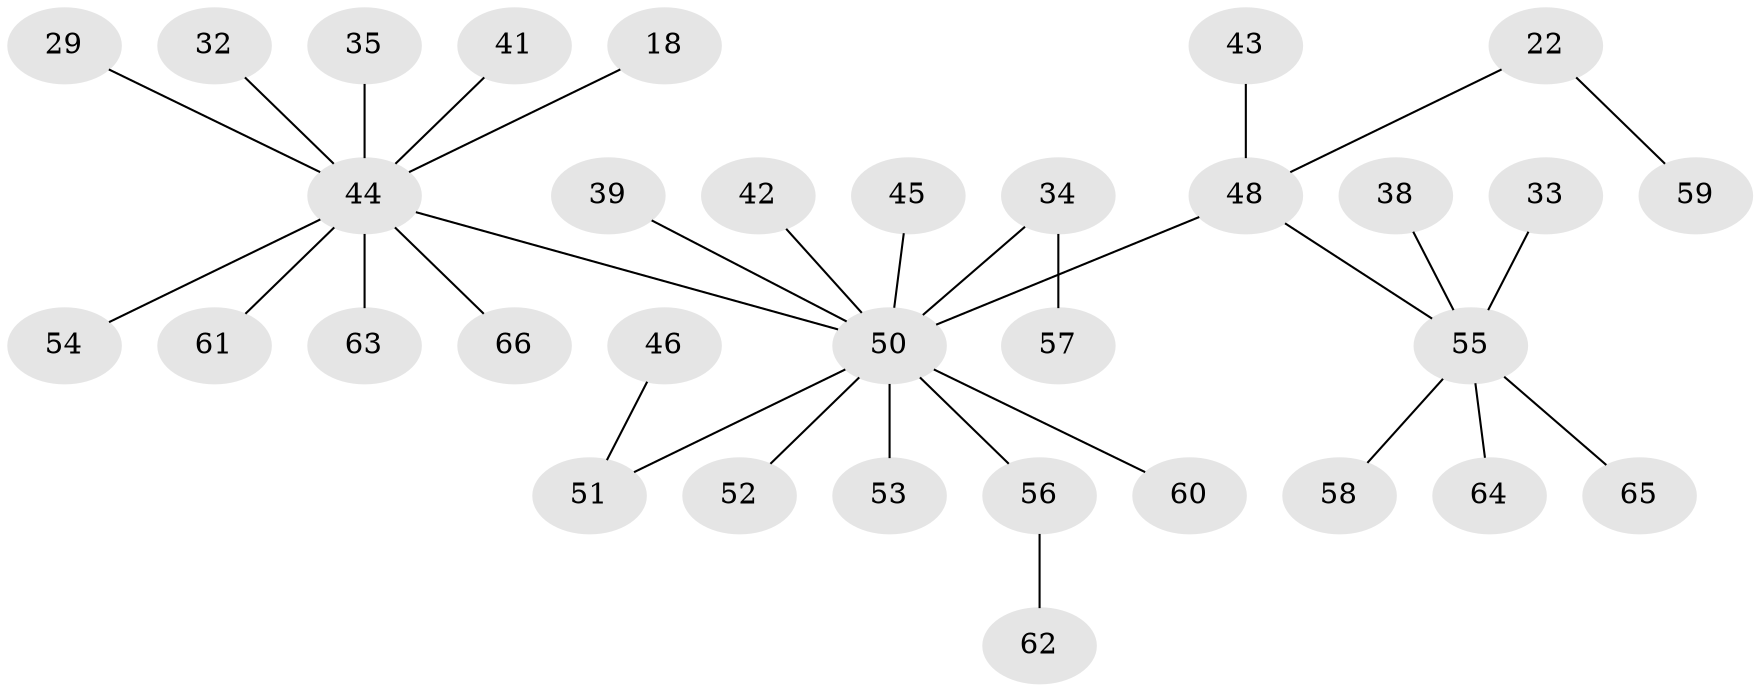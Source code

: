 // original degree distribution, {4: 0.030303030303030304, 7: 0.030303030303030304, 1: 0.48484848484848486, 2: 0.3181818181818182, 5: 0.030303030303030304, 6: 0.015151515151515152, 3: 0.09090909090909091}
// Generated by graph-tools (version 1.1) at 2025/53/03/09/25 04:53:16]
// undirected, 33 vertices, 32 edges
graph export_dot {
graph [start="1"]
  node [color=gray90,style=filled];
  18;
  22;
  29;
  32;
  33;
  34;
  35;
  38;
  39;
  41;
  42;
  43;
  44 [super="+16+31"];
  45;
  46;
  48 [super="+14+20"];
  50 [super="+5+24+49+37+23"];
  51 [super="+40"];
  52;
  53;
  54;
  55 [super="+27+30+28"];
  56;
  57;
  58;
  59;
  60;
  61;
  62;
  63;
  64;
  65;
  66;
  18 -- 44;
  22 -- 59;
  22 -- 48;
  29 -- 44;
  32 -- 44;
  33 -- 55;
  34 -- 57;
  34 -- 50;
  35 -- 44;
  38 -- 55;
  39 -- 50;
  41 -- 44;
  42 -- 50;
  43 -- 48;
  44 -- 54;
  44 -- 63;
  44 -- 66;
  44 -- 61;
  44 -- 50;
  45 -- 50;
  46 -- 51;
  48 -- 50;
  48 -- 55;
  50 -- 56;
  50 -- 52;
  50 -- 51;
  50 -- 53;
  50 -- 60;
  55 -- 58;
  55 -- 64;
  55 -- 65;
  56 -- 62;
}
